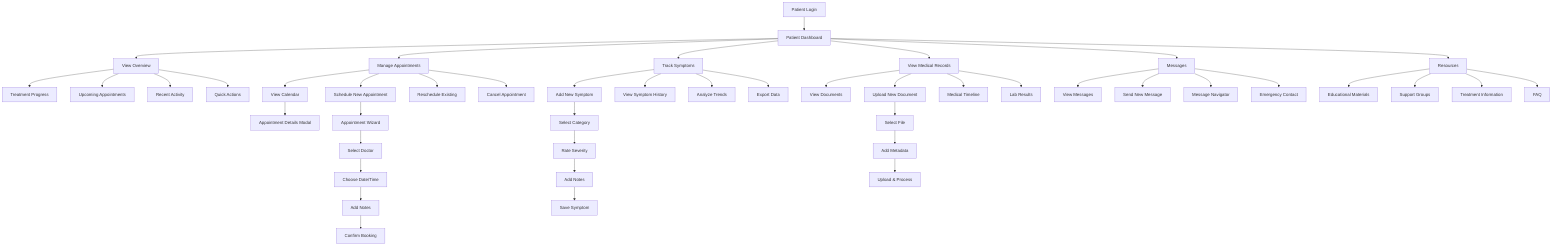 graph TD
    A["Patient Login"] --> B["Patient Dashboard"]
    
    B --> C["View Overview"]
    B --> D["Manage Appointments"]
    B --> E["Track Symptoms"]
    B --> F["View Medical Records"]
    B --> G["Messages"]
    B --> H["Resources"]
    
    C --> C1["Treatment Progress"]
    C --> C2["Upcoming Appointments"]
    C --> C3["Recent Activity"]
    C --> C4["Quick Actions"]
    
    D --> D1["View Calendar"]
    D --> D2["Schedule New Appointment"]
    D --> D3["Reschedule Existing"]
    D --> D4["Cancel Appointment"]
    D1 --> D5["Appointment Details Modal"]
    D2 --> D6["Appointment Wizard"]
    D6 --> D7["Select Doctor"]
    D7 --> D8["Choose Date/Time"]
    D8 --> D9["Add Notes"]
    D9 --> D10["Confirm Booking"]
    
    E --> E1["Add New Symptom"]
    E --> E2["View Symptom History"]
    E --> E3["Analyze Trends"]
    E --> E4["Export Data"]
    E1 --> E5["Select Category"]
    E5 --> E6["Rate Severity"]
    E6 --> E7["Add Notes"]
    E7 --> E8["Save Symptom"]
    
    F --> F1["View Documents"]
    F --> F2["Upload New Document"]
    F --> F3["Medical Timeline"]
    F --> F4["Lab Results"]
    F2 --> F5["Select File"]
    F5 --> F6["Add Metadata"]
    F6 --> F7["Upload & Process"]
    
    G --> G1["View Messages"]
    G --> G2["Send New Message"]
    G --> G3["Message Navigator"]
    G --> G4["Emergency Contact"]
    
    H --> H1["Educational Materials"]
    H --> H2["Support Groups"]
    H --> H3["Treatment Information"]
    H --> H4["FAQ"]